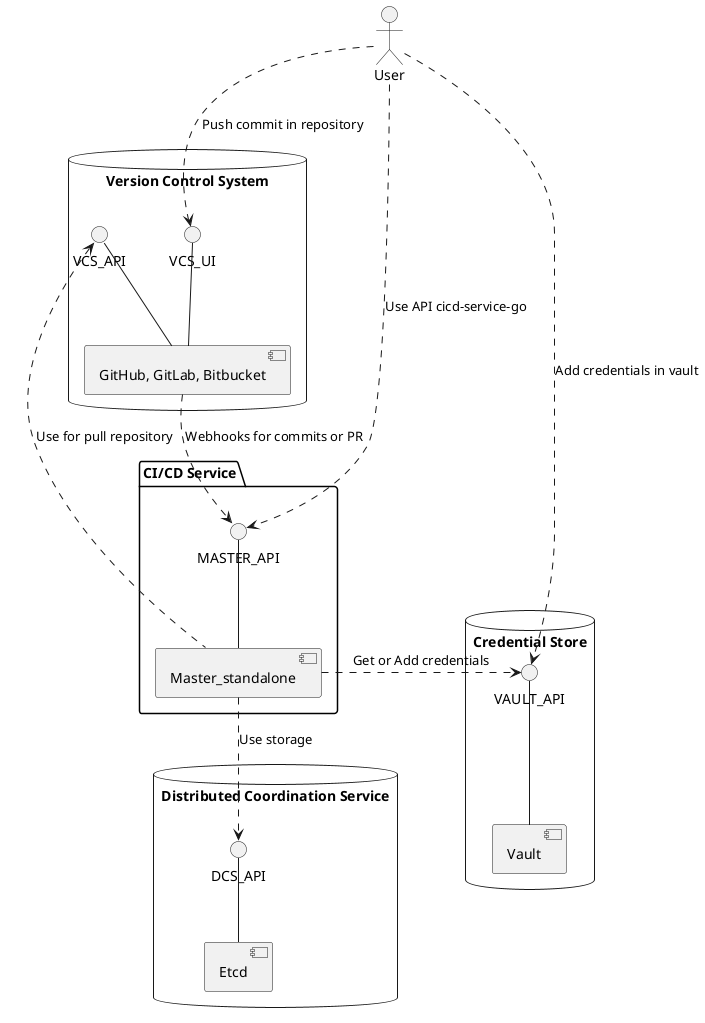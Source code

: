 @startuml

top to bottom direction

database "Version Control System" {
    interface VCS_UI
    interface VCS_API
    VCS_API -- [GitHub, GitLab, Bitbucket]
    VCS_UI -- [GitHub, GitLab, Bitbucket]
}

database "Credential Store" {
    interface VAULT_API
    VAULT_API -- [Vault]
}

database "Distributed Coordination Service" {
    interface DCS_API
    DCS_API -- [Etcd]
}

package "CI/CD Service" {
    interface MASTER_API

    MASTER_API -d- [Master_standalone]
}

actor User

User ..> VCS_UI : Push commit in repository
User ..> VAULT_API : Add credentials in vault
User .d.> MASTER_API : Use API cicd-service-go
[GitHub, GitLab, Bitbucket] ..> MASTER_API : Webhooks for commits or PR

[Master_standalone] .r.> VAULT_API : Get or Add credentials
[Master_standalone] .l.> VCS_API : Use for pull repository
[Master_standalone] ..> DCS_API : Use storage

@enduml

